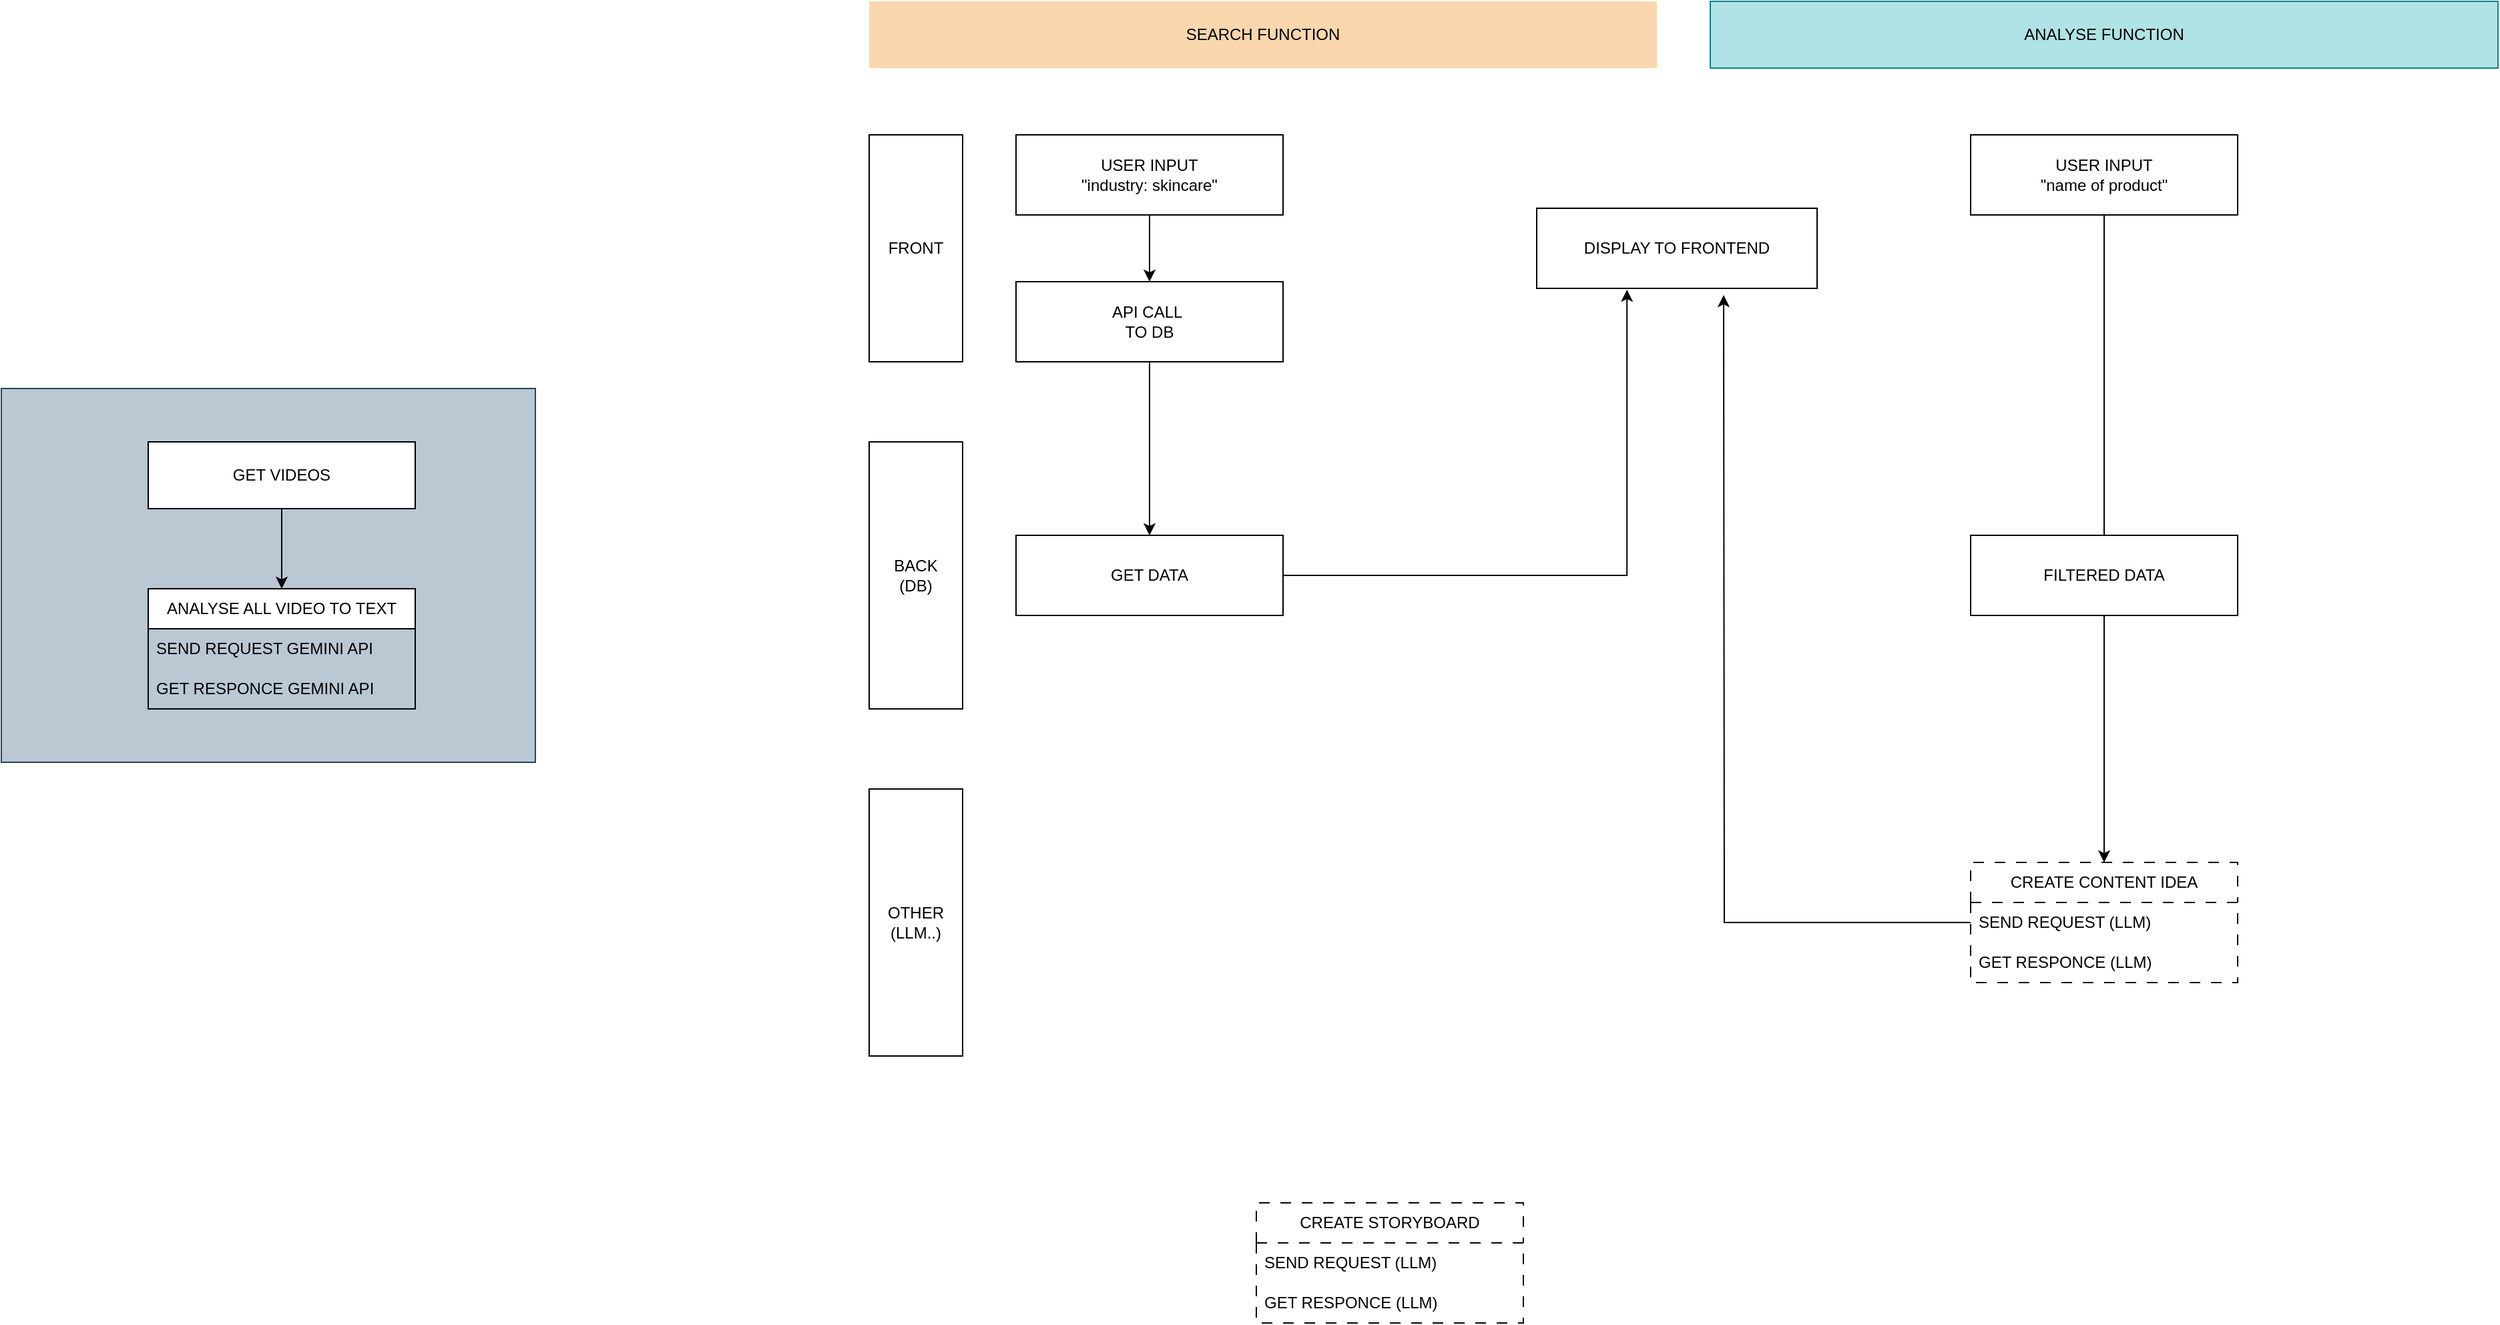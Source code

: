 <mxfile version="27.0.6">
  <diagram name="Page-1" id="5Vj2wDfBVlC-9HbWVDPY">
    <mxGraphModel dx="2742" dy="1170" grid="1" gridSize="10" guides="1" tooltips="1" connect="1" arrows="1" fold="1" page="1" pageScale="1" pageWidth="850" pageHeight="1100" math="0" shadow="0">
      <root>
        <mxCell id="0" />
        <mxCell id="1" parent="0" />
        <mxCell id="avILnSHy7mudVLuu3WI1-11" value="" style="rounded=0;whiteSpace=wrap;html=1;fillColor=#bac8d3;strokeColor=#23445d;" vertex="1" parent="1">
          <mxGeometry x="-440" y="320" width="400" height="280" as="geometry" />
        </mxCell>
        <mxCell id="avILnSHy7mudVLuu3WI1-13" style="edgeStyle=orthogonalEdgeStyle;rounded=0;orthogonalLoop=1;jettySize=auto;html=1;entryX=0.5;entryY=0;entryDx=0;entryDy=0;" edge="1" parent="1" source="l1fIbdM3sv_fZnLcedwX-2" target="l1fIbdM3sv_fZnLcedwX-3">
          <mxGeometry relative="1" as="geometry" />
        </mxCell>
        <mxCell id="l1fIbdM3sv_fZnLcedwX-2" value="USER INPUT&lt;div&gt;&quot;industry: skincare&quot;&lt;/div&gt;" style="rounded=0;whiteSpace=wrap;html=1;" parent="1" vertex="1">
          <mxGeometry x="320" y="130" width="200" height="60" as="geometry" />
        </mxCell>
        <mxCell id="avILnSHy7mudVLuu3WI1-14" style="edgeStyle=orthogonalEdgeStyle;rounded=0;orthogonalLoop=1;jettySize=auto;html=1;entryX=0.5;entryY=0;entryDx=0;entryDy=0;" edge="1" parent="1" source="l1fIbdM3sv_fZnLcedwX-3" target="l1fIbdM3sv_fZnLcedwX-4">
          <mxGeometry relative="1" as="geometry" />
        </mxCell>
        <mxCell id="l1fIbdM3sv_fZnLcedwX-3" value="API CALL&amp;nbsp;&lt;div&gt;TO DB&lt;/div&gt;" style="rounded=0;whiteSpace=wrap;html=1;" parent="1" vertex="1">
          <mxGeometry x="320" y="240" width="200" height="60" as="geometry" />
        </mxCell>
        <mxCell id="avILnSHy7mudVLuu3WI1-15" style="edgeStyle=orthogonalEdgeStyle;rounded=0;orthogonalLoop=1;jettySize=auto;html=1;entryX=0.322;entryY=1.017;entryDx=0;entryDy=0;entryPerimeter=0;" edge="1" parent="1" source="l1fIbdM3sv_fZnLcedwX-4" target="l1fIbdM3sv_fZnLcedwX-7">
          <mxGeometry relative="1" as="geometry" />
        </mxCell>
        <mxCell id="l1fIbdM3sv_fZnLcedwX-4" value="GET DATA" style="rounded=0;whiteSpace=wrap;html=1;" parent="1" vertex="1">
          <mxGeometry x="320" y="430" width="200" height="60" as="geometry" />
        </mxCell>
        <mxCell id="avILnSHy7mudVLuu3WI1-54" style="edgeStyle=orthogonalEdgeStyle;rounded=0;orthogonalLoop=1;jettySize=auto;html=1;entryX=0.5;entryY=0;entryDx=0;entryDy=0;" edge="1" parent="1" source="l1fIbdM3sv_fZnLcedwX-5" target="avILnSHy7mudVLuu3WI1-29">
          <mxGeometry relative="1" as="geometry" />
        </mxCell>
        <mxCell id="l1fIbdM3sv_fZnLcedwX-5" value="GET VIDEOS" style="rounded=0;whiteSpace=wrap;html=1;" parent="1" vertex="1">
          <mxGeometry x="-330" y="360" width="200" height="50" as="geometry" />
        </mxCell>
        <mxCell id="l1fIbdM3sv_fZnLcedwX-7" value="DISPLAY TO FRONTEND" style="rounded=0;whiteSpace=wrap;html=1;" parent="1" vertex="1">
          <mxGeometry x="710" y="185" width="210" height="60" as="geometry" />
        </mxCell>
        <mxCell id="avILnSHy7mudVLuu3WI1-9" value="FRONT" style="rounded=0;whiteSpace=wrap;html=1;" vertex="1" parent="1">
          <mxGeometry x="210" y="130" width="70" height="170" as="geometry" />
        </mxCell>
        <mxCell id="avILnSHy7mudVLuu3WI1-10" value="BACK&lt;br&gt;(DB)" style="rounded=0;whiteSpace=wrap;html=1;" vertex="1" parent="1">
          <mxGeometry x="210" y="360" width="70" height="200" as="geometry" />
        </mxCell>
        <mxCell id="avILnSHy7mudVLuu3WI1-29" value="ANALYSE ALL VIDEO TO TEXT" style="swimlane;fontStyle=0;childLayout=stackLayout;horizontal=1;startSize=30;horizontalStack=0;resizeParent=1;resizeParentMax=0;resizeLast=0;collapsible=1;marginBottom=0;whiteSpace=wrap;html=1;" vertex="1" parent="1">
          <mxGeometry x="-330" y="470" width="200" height="90" as="geometry" />
        </mxCell>
        <mxCell id="avILnSHy7mudVLuu3WI1-30" value="SEND REQUEST GEMINI API" style="text;strokeColor=none;fillColor=none;align=left;verticalAlign=middle;spacingLeft=4;spacingRight=4;overflow=hidden;points=[[0,0.5],[1,0.5]];portConstraint=eastwest;rotatable=0;whiteSpace=wrap;html=1;" vertex="1" parent="avILnSHy7mudVLuu3WI1-29">
          <mxGeometry y="30" width="200" height="30" as="geometry" />
        </mxCell>
        <mxCell id="avILnSHy7mudVLuu3WI1-31" value="GET RESPONCE GEMINI API" style="text;strokeColor=none;fillColor=none;align=left;verticalAlign=middle;spacingLeft=4;spacingRight=4;overflow=hidden;points=[[0,0.5],[1,0.5]];portConstraint=eastwest;rotatable=0;whiteSpace=wrap;html=1;" vertex="1" parent="avILnSHy7mudVLuu3WI1-29">
          <mxGeometry y="60" width="200" height="30" as="geometry" />
        </mxCell>
        <mxCell id="avILnSHy7mudVLuu3WI1-62" style="edgeStyle=orthogonalEdgeStyle;rounded=0;orthogonalLoop=1;jettySize=auto;html=1;" edge="1" parent="1" source="avILnSHy7mudVLuu3WI1-36">
          <mxGeometry relative="1" as="geometry">
            <mxPoint x="850" y="250" as="targetPoint" />
          </mxGeometry>
        </mxCell>
        <mxCell id="avILnSHy7mudVLuu3WI1-36" value="CREATE CONTENT IDEA" style="swimlane;fontStyle=0;childLayout=stackLayout;horizontal=1;startSize=30;horizontalStack=0;resizeParent=1;resizeParentMax=0;resizeLast=0;collapsible=1;marginBottom=0;whiteSpace=wrap;html=1;fillColor=none;dashed=1;strokeColor=default;dashPattern=8 8;" vertex="1" parent="1">
          <mxGeometry x="1035" y="675" width="200" height="90" as="geometry" />
        </mxCell>
        <mxCell id="avILnSHy7mudVLuu3WI1-37" value="SEND REQUEST (LLM)" style="text;strokeColor=none;fillColor=none;align=left;verticalAlign=middle;spacingLeft=4;spacingRight=4;overflow=hidden;points=[[0,0.5],[1,0.5]];portConstraint=eastwest;rotatable=0;whiteSpace=wrap;html=1;" vertex="1" parent="avILnSHy7mudVLuu3WI1-36">
          <mxGeometry y="30" width="200" height="30" as="geometry" />
        </mxCell>
        <mxCell id="avILnSHy7mudVLuu3WI1-38" value="GET RESPONCE (LLM)" style="text;strokeColor=none;fillColor=none;align=left;verticalAlign=middle;spacingLeft=4;spacingRight=4;overflow=hidden;points=[[0,0.5],[1,0.5]];portConstraint=eastwest;rotatable=0;whiteSpace=wrap;html=1;" vertex="1" parent="avILnSHy7mudVLuu3WI1-36">
          <mxGeometry y="60" width="200" height="30" as="geometry" />
        </mxCell>
        <mxCell id="avILnSHy7mudVLuu3WI1-39" value="CREATE STORYBOARD" style="swimlane;fontStyle=0;childLayout=stackLayout;horizontal=1;startSize=30;horizontalStack=0;resizeParent=1;resizeParentMax=0;resizeLast=0;collapsible=1;marginBottom=0;whiteSpace=wrap;html=1;fillColor=none;dashed=1;strokeColor=default;dashPattern=8 8;" vertex="1" parent="1">
          <mxGeometry x="500" y="930" width="200" height="90" as="geometry" />
        </mxCell>
        <mxCell id="avILnSHy7mudVLuu3WI1-40" value="SEND REQUEST (LLM)" style="text;strokeColor=none;fillColor=none;align=left;verticalAlign=middle;spacingLeft=4;spacingRight=4;overflow=hidden;points=[[0,0.5],[1,0.5]];portConstraint=eastwest;rotatable=0;whiteSpace=wrap;html=1;" vertex="1" parent="avILnSHy7mudVLuu3WI1-39">
          <mxGeometry y="30" width="200" height="30" as="geometry" />
        </mxCell>
        <mxCell id="avILnSHy7mudVLuu3WI1-41" value="GET RESPONCE (LLM)" style="text;strokeColor=none;fillColor=none;align=left;verticalAlign=middle;spacingLeft=4;spacingRight=4;overflow=hidden;points=[[0,0.5],[1,0.5]];portConstraint=eastwest;rotatable=0;whiteSpace=wrap;html=1;" vertex="1" parent="avILnSHy7mudVLuu3WI1-39">
          <mxGeometry y="60" width="200" height="30" as="geometry" />
        </mxCell>
        <mxCell id="avILnSHy7mudVLuu3WI1-56" value="SEARCH FUNCTION" style="rounded=0;whiteSpace=wrap;html=1;fillColor=#fad7ac;strokeColor=none;" vertex="1" parent="1">
          <mxGeometry x="210" y="30" width="590" height="50" as="geometry" />
        </mxCell>
        <mxCell id="avILnSHy7mudVLuu3WI1-57" value="ANALYSE FUNCTION" style="rounded=0;whiteSpace=wrap;html=1;fillColor=#b0e3e6;strokeColor=#0e8088;" vertex="1" parent="1">
          <mxGeometry x="840" y="30" width="590" height="50" as="geometry" />
        </mxCell>
        <mxCell id="avILnSHy7mudVLuu3WI1-58" value="OTHER&lt;div&gt;(LLM..)&lt;/div&gt;" style="rounded=0;whiteSpace=wrap;html=1;" vertex="1" parent="1">
          <mxGeometry x="210" y="620" width="70" height="200" as="geometry" />
        </mxCell>
        <mxCell id="avILnSHy7mudVLuu3WI1-60" style="edgeStyle=orthogonalEdgeStyle;rounded=0;orthogonalLoop=1;jettySize=auto;html=1;" edge="1" parent="1" source="avILnSHy7mudVLuu3WI1-59" target="avILnSHy7mudVLuu3WI1-36">
          <mxGeometry relative="1" as="geometry" />
        </mxCell>
        <mxCell id="avILnSHy7mudVLuu3WI1-59" value="USER INPUT&lt;div&gt;&quot;name of product&quot;&lt;/div&gt;" style="rounded=0;whiteSpace=wrap;html=1;" vertex="1" parent="1">
          <mxGeometry x="1035" y="130" width="200" height="60" as="geometry" />
        </mxCell>
        <mxCell id="avILnSHy7mudVLuu3WI1-63" value="FILTERED DATA" style="rounded=0;whiteSpace=wrap;html=1;" vertex="1" parent="1">
          <mxGeometry x="1035" y="430" width="200" height="60" as="geometry" />
        </mxCell>
      </root>
    </mxGraphModel>
  </diagram>
</mxfile>
